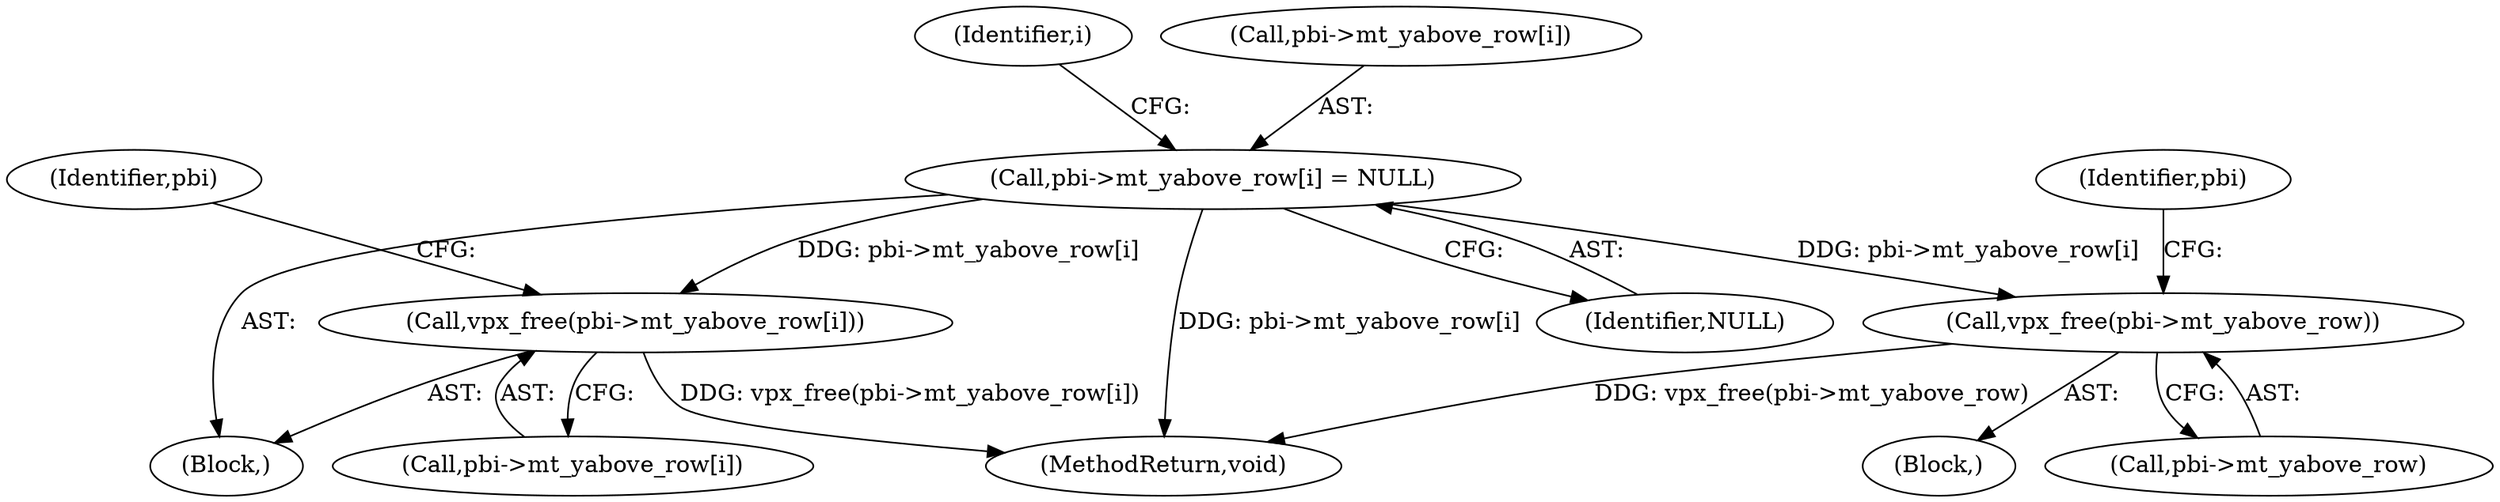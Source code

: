 digraph "1_Android_6886e8e0a9db2dbad723dc37a548233e004b33bc_3@pointer" {
"1000142" [label="(Call,pbi->mt_yabove_row[i] = NULL)"];
"1000136" [label="(Call,vpx_free(pbi->mt_yabove_row[i]))"];
"1000149" [label="(Call,vpx_free(pbi->mt_yabove_row))"];
"1000135" [label="(Block,)"];
"1000148" [label="(Identifier,NULL)"];
"1000134" [label="(Identifier,i)"];
"1000149" [label="(Call,vpx_free(pbi->mt_yabove_row))"];
"1000145" [label="(Identifier,pbi)"];
"1000150" [label="(Call,pbi->mt_yabove_row)"];
"1000142" [label="(Call,pbi->mt_yabove_row[i] = NULL)"];
"1000143" [label="(Call,pbi->mt_yabove_row[i])"];
"1000343" [label="(MethodReturn,void)"];
"1000125" [label="(Block,)"];
"1000155" [label="(Identifier,pbi)"];
"1000136" [label="(Call,vpx_free(pbi->mt_yabove_row[i]))"];
"1000137" [label="(Call,pbi->mt_yabove_row[i])"];
"1000142" -> "1000135"  [label="AST: "];
"1000142" -> "1000148"  [label="CFG: "];
"1000143" -> "1000142"  [label="AST: "];
"1000148" -> "1000142"  [label="AST: "];
"1000134" -> "1000142"  [label="CFG: "];
"1000142" -> "1000343"  [label="DDG: pbi->mt_yabove_row[i]"];
"1000142" -> "1000136"  [label="DDG: pbi->mt_yabove_row[i]"];
"1000142" -> "1000149"  [label="DDG: pbi->mt_yabove_row[i]"];
"1000136" -> "1000135"  [label="AST: "];
"1000136" -> "1000137"  [label="CFG: "];
"1000137" -> "1000136"  [label="AST: "];
"1000145" -> "1000136"  [label="CFG: "];
"1000136" -> "1000343"  [label="DDG: vpx_free(pbi->mt_yabove_row[i])"];
"1000149" -> "1000125"  [label="AST: "];
"1000149" -> "1000150"  [label="CFG: "];
"1000150" -> "1000149"  [label="AST: "];
"1000155" -> "1000149"  [label="CFG: "];
"1000149" -> "1000343"  [label="DDG: vpx_free(pbi->mt_yabove_row)"];
}

